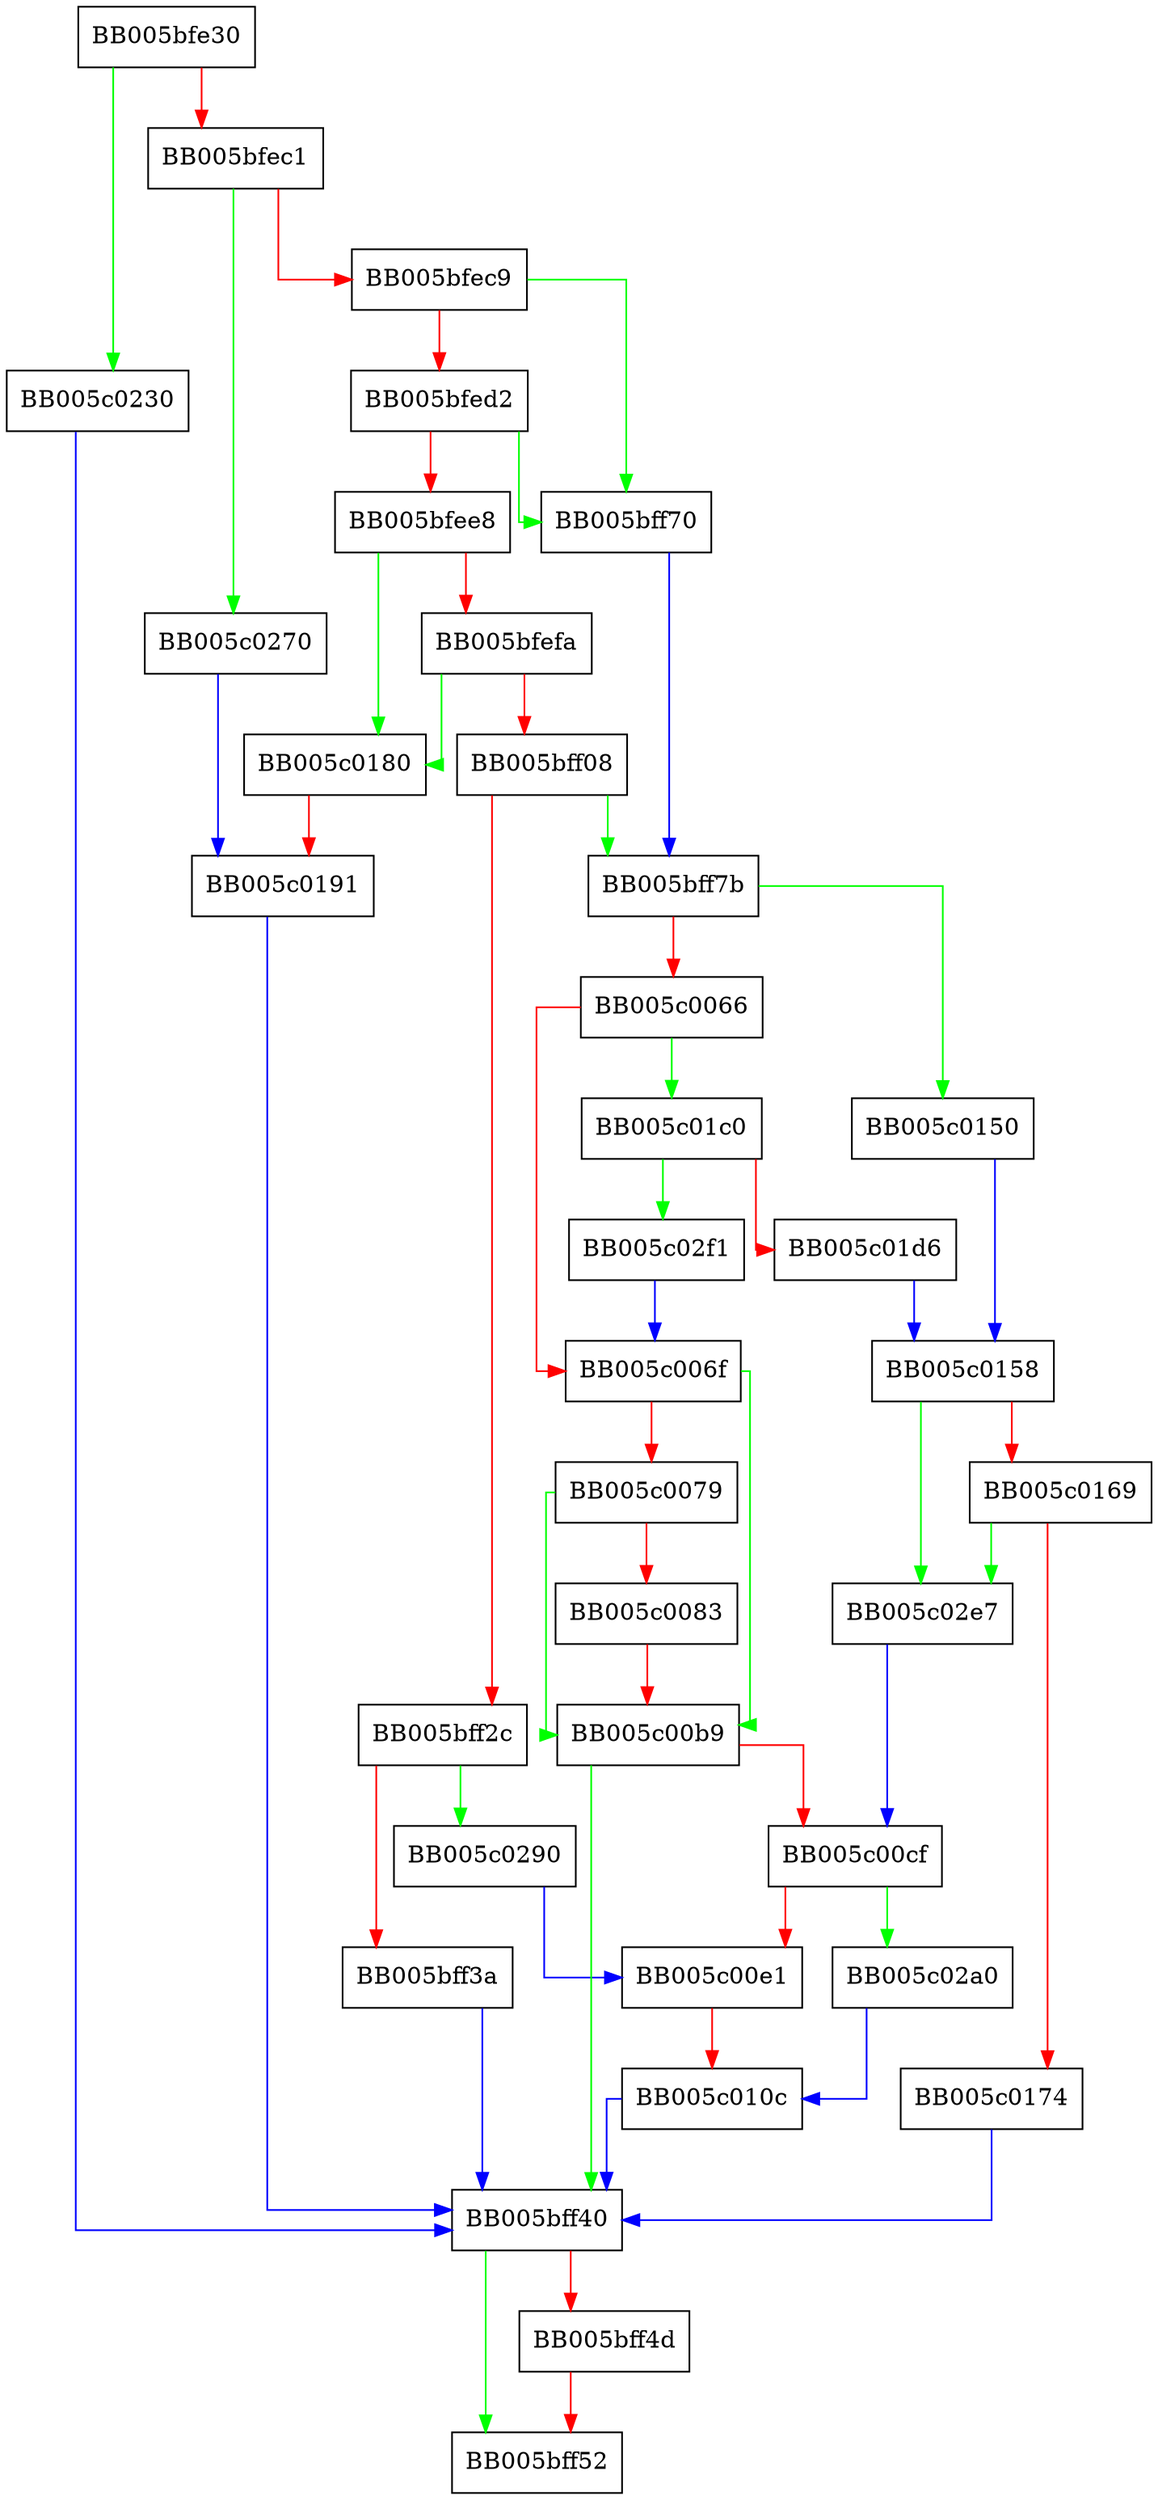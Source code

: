 digraph evp_generic_fetch_from_prov {
  node [shape="box"];
  graph [splines=ortho];
  BB005bfe30 -> BB005c0230 [color="green"];
  BB005bfe30 -> BB005bfec1 [color="red"];
  BB005bfec1 -> BB005c0270 [color="green"];
  BB005bfec1 -> BB005bfec9 [color="red"];
  BB005bfec9 -> BB005bff70 [color="green"];
  BB005bfec9 -> BB005bfed2 [color="red"];
  BB005bfed2 -> BB005bff70 [color="green"];
  BB005bfed2 -> BB005bfee8 [color="red"];
  BB005bfee8 -> BB005c0180 [color="green"];
  BB005bfee8 -> BB005bfefa [color="red"];
  BB005bfefa -> BB005c0180 [color="green"];
  BB005bfefa -> BB005bff08 [color="red"];
  BB005bff08 -> BB005bff7b [color="green"];
  BB005bff08 -> BB005bff2c [color="red"];
  BB005bff2c -> BB005c0290 [color="green"];
  BB005bff2c -> BB005bff3a [color="red"];
  BB005bff3a -> BB005bff40 [color="blue"];
  BB005bff40 -> BB005bff52 [color="green"];
  BB005bff40 -> BB005bff4d [color="red"];
  BB005bff4d -> BB005bff52 [color="red"];
  BB005bff70 -> BB005bff7b [color="blue"];
  BB005bff7b -> BB005c0150 [color="green"];
  BB005bff7b -> BB005c0066 [color="red"];
  BB005c0066 -> BB005c01c0 [color="green"];
  BB005c0066 -> BB005c006f [color="red"];
  BB005c006f -> BB005c00b9 [color="green"];
  BB005c006f -> BB005c0079 [color="red"];
  BB005c0079 -> BB005c00b9 [color="green"];
  BB005c0079 -> BB005c0083 [color="red"];
  BB005c0083 -> BB005c00b9 [color="red"];
  BB005c00b9 -> BB005bff40 [color="green"];
  BB005c00b9 -> BB005c00cf [color="red"];
  BB005c00cf -> BB005c02a0 [color="green"];
  BB005c00cf -> BB005c00e1 [color="red"];
  BB005c00e1 -> BB005c010c [color="red"];
  BB005c010c -> BB005bff40 [color="blue"];
  BB005c0150 -> BB005c0158 [color="blue"];
  BB005c0158 -> BB005c02e7 [color="green"];
  BB005c0158 -> BB005c0169 [color="red"];
  BB005c0169 -> BB005c02e7 [color="green"];
  BB005c0169 -> BB005c0174 [color="red"];
  BB005c0174 -> BB005bff40 [color="blue"];
  BB005c0180 -> BB005c0191 [color="red"];
  BB005c0191 -> BB005bff40 [color="blue"];
  BB005c01c0 -> BB005c02f1 [color="green"];
  BB005c01c0 -> BB005c01d6 [color="red"];
  BB005c01d6 -> BB005c0158 [color="blue"];
  BB005c0230 -> BB005bff40 [color="blue"];
  BB005c0270 -> BB005c0191 [color="blue"];
  BB005c0290 -> BB005c00e1 [color="blue"];
  BB005c02a0 -> BB005c010c [color="blue"];
  BB005c02e7 -> BB005c00cf [color="blue"];
  BB005c02f1 -> BB005c006f [color="blue"];
}